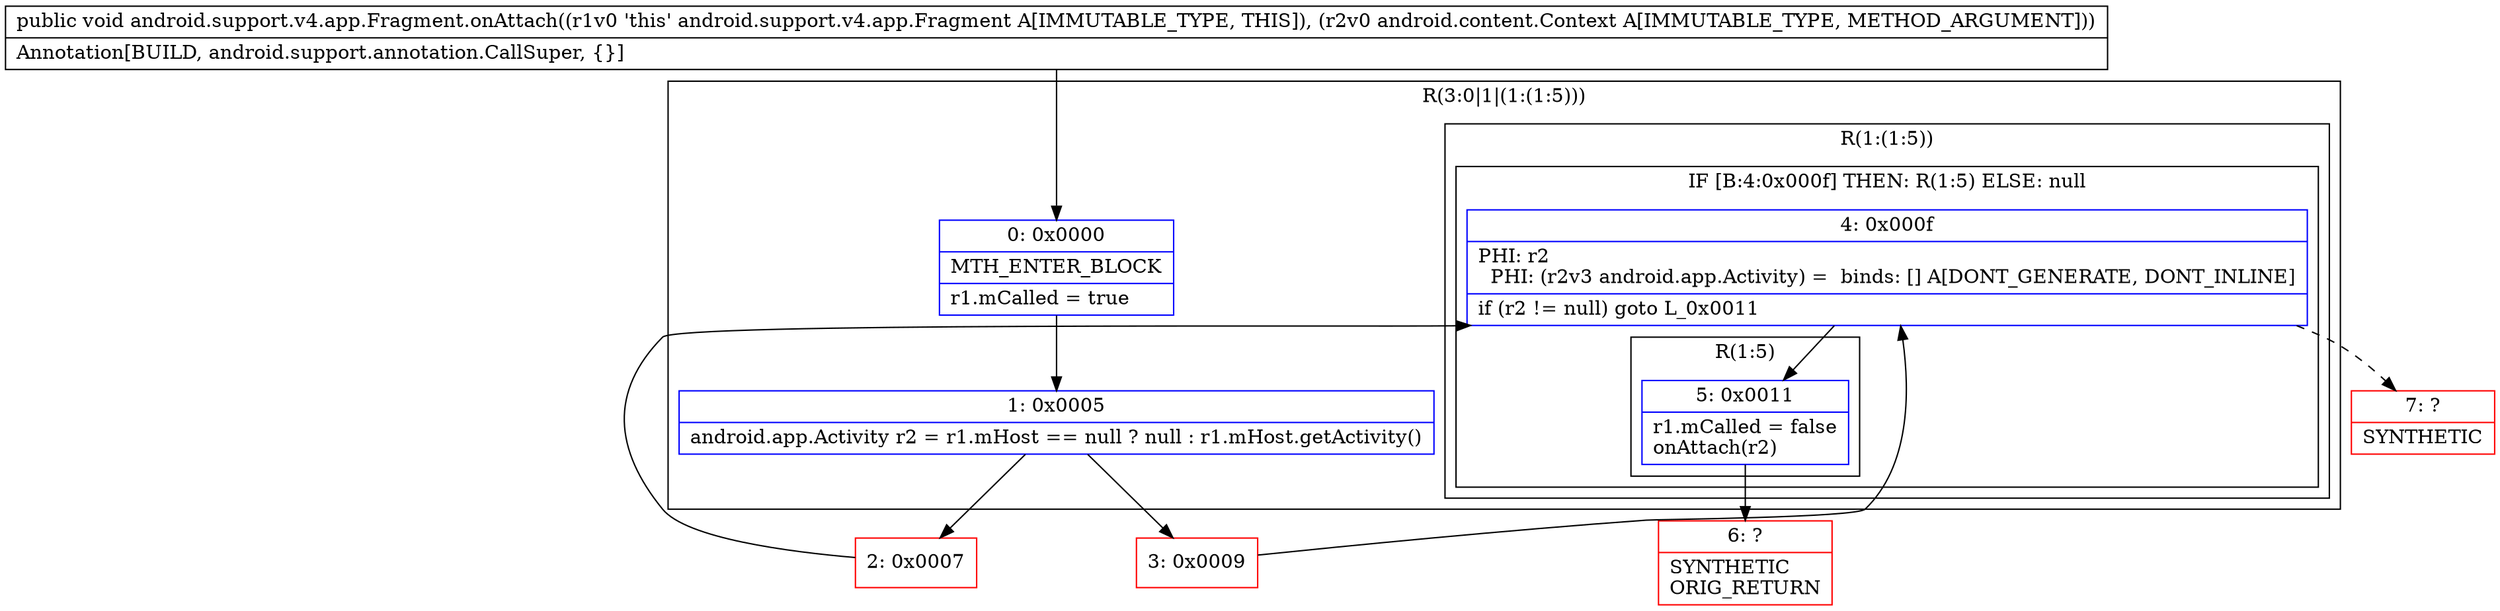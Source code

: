 digraph "CFG forandroid.support.v4.app.Fragment.onAttach(Landroid\/content\/Context;)V" {
subgraph cluster_Region_2079359940 {
label = "R(3:0|1|(1:(1:5)))";
node [shape=record,color=blue];
Node_0 [shape=record,label="{0\:\ 0x0000|MTH_ENTER_BLOCK\l|r1.mCalled = true\l}"];
Node_1 [shape=record,label="{1\:\ 0x0005|android.app.Activity r2 = r1.mHost == null ? null : r1.mHost.getActivity()\l}"];
subgraph cluster_Region_1743525148 {
label = "R(1:(1:5))";
node [shape=record,color=blue];
subgraph cluster_IfRegion_417362561 {
label = "IF [B:4:0x000f] THEN: R(1:5) ELSE: null";
node [shape=record,color=blue];
Node_4 [shape=record,label="{4\:\ 0x000f|PHI: r2 \l  PHI: (r2v3 android.app.Activity) =  binds: [] A[DONT_GENERATE, DONT_INLINE]\l|if (r2 != null) goto L_0x0011\l}"];
subgraph cluster_Region_428599499 {
label = "R(1:5)";
node [shape=record,color=blue];
Node_5 [shape=record,label="{5\:\ 0x0011|r1.mCalled = false\lonAttach(r2)\l}"];
}
}
}
}
Node_2 [shape=record,color=red,label="{2\:\ 0x0007}"];
Node_3 [shape=record,color=red,label="{3\:\ 0x0009}"];
Node_6 [shape=record,color=red,label="{6\:\ ?|SYNTHETIC\lORIG_RETURN\l}"];
Node_7 [shape=record,color=red,label="{7\:\ ?|SYNTHETIC\l}"];
MethodNode[shape=record,label="{public void android.support.v4.app.Fragment.onAttach((r1v0 'this' android.support.v4.app.Fragment A[IMMUTABLE_TYPE, THIS]), (r2v0 android.content.Context A[IMMUTABLE_TYPE, METHOD_ARGUMENT]))  | Annotation[BUILD, android.support.annotation.CallSuper, \{\}]\l}"];
MethodNode -> Node_0;
Node_0 -> Node_1;
Node_1 -> Node_2;
Node_1 -> Node_3;
Node_4 -> Node_5;
Node_4 -> Node_7[style=dashed];
Node_5 -> Node_6;
Node_2 -> Node_4;
Node_3 -> Node_4;
}

